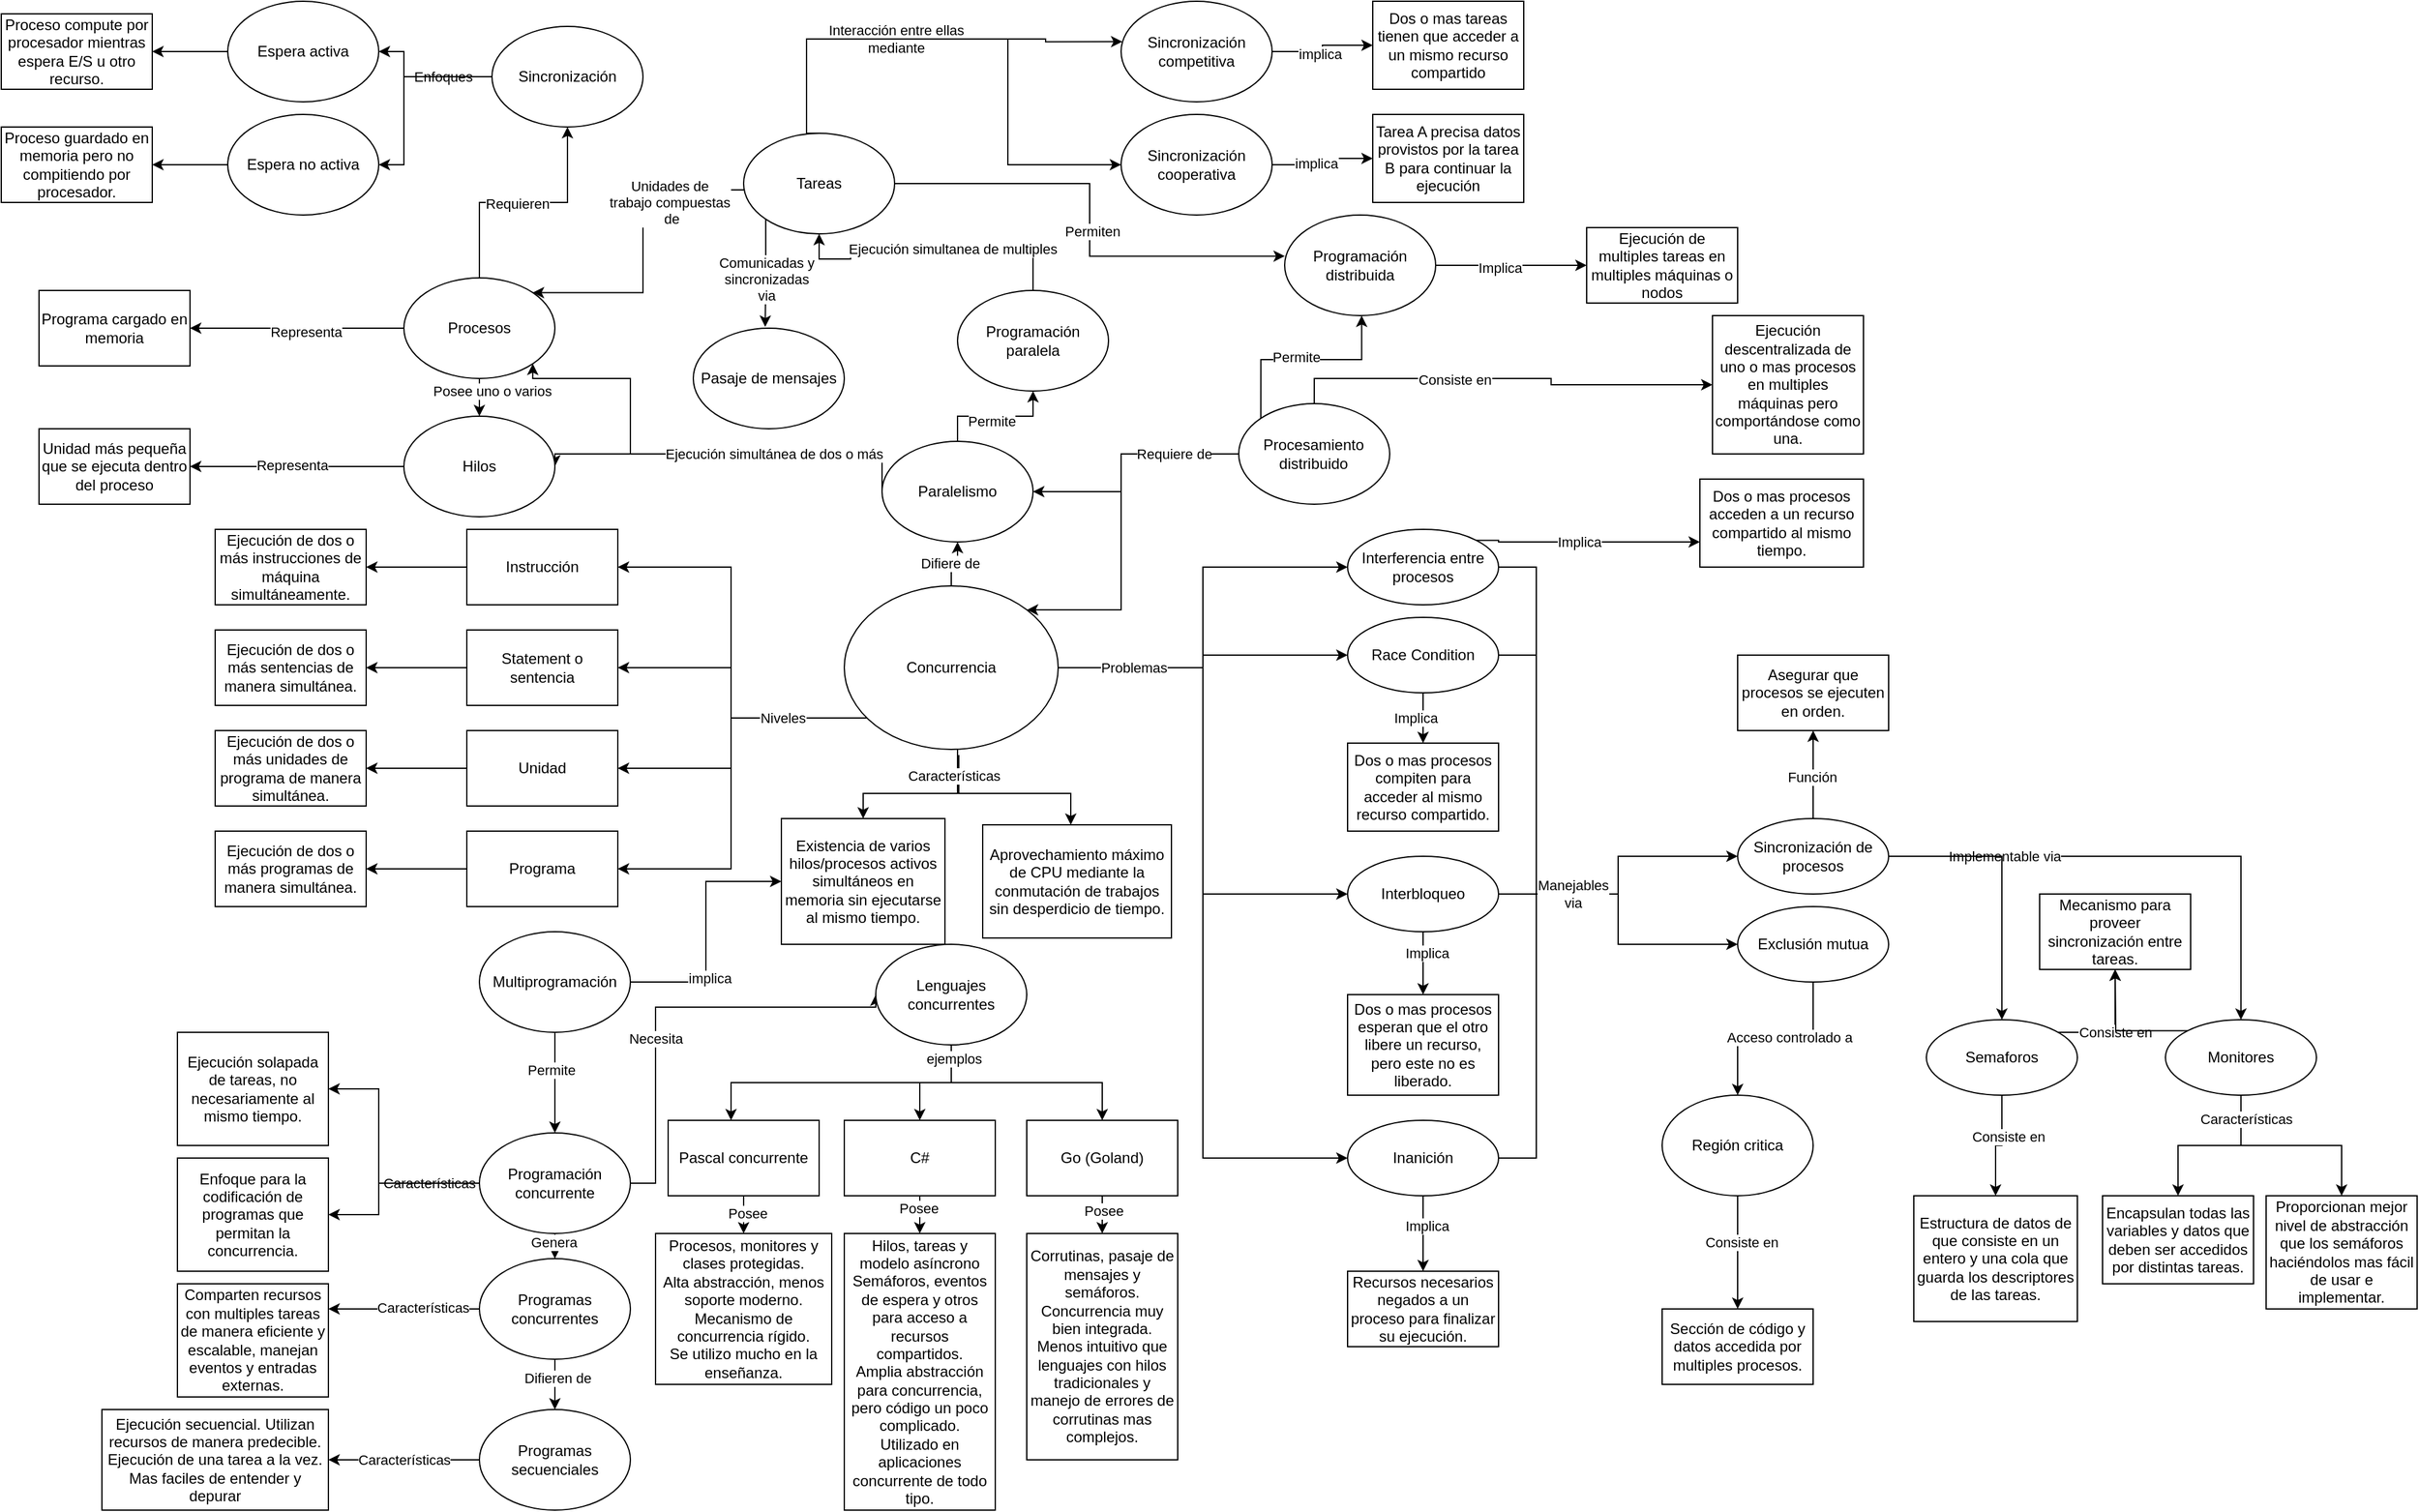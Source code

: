 <mxfile version="22.1.0" type="device">
  <diagram name="Página-1" id="kftLuygAH6cuh9zBuMQO">
    <mxGraphModel dx="1015" dy="462" grid="1" gridSize="10" guides="1" tooltips="1" connect="1" arrows="1" fold="1" page="1" pageScale="1" pageWidth="1920" pageHeight="1200" math="0" shadow="0">
      <root>
        <mxCell id="0" />
        <mxCell id="1" parent="0" />
        <mxCell id="mbkAa2ysujixN4UaJLmZ-29" style="edgeStyle=orthogonalEdgeStyle;rounded=0;orthogonalLoop=1;jettySize=auto;html=1;entryX=1;entryY=0.5;entryDx=0;entryDy=0;" edge="1" parent="1" target="mbkAa2ysujixN4UaJLmZ-5">
          <mxGeometry relative="1" as="geometry">
            <mxPoint x="700" y="570.043" as="sourcePoint" />
            <Array as="points">
              <mxPoint x="580" y="570" />
              <mxPoint x="580" y="530" />
            </Array>
          </mxGeometry>
        </mxCell>
        <mxCell id="mbkAa2ysujixN4UaJLmZ-30" style="edgeStyle=orthogonalEdgeStyle;rounded=0;orthogonalLoop=1;jettySize=auto;html=1;entryX=1;entryY=0.5;entryDx=0;entryDy=0;" edge="1" parent="1" target="mbkAa2ysujixN4UaJLmZ-6">
          <mxGeometry relative="1" as="geometry">
            <mxPoint x="700" y="570.043" as="sourcePoint" />
            <Array as="points">
              <mxPoint x="580" y="570" />
              <mxPoint x="580" y="450" />
            </Array>
          </mxGeometry>
        </mxCell>
        <mxCell id="mbkAa2ysujixN4UaJLmZ-31" style="edgeStyle=orthogonalEdgeStyle;rounded=0;orthogonalLoop=1;jettySize=auto;html=1;entryX=1;entryY=0.5;entryDx=0;entryDy=0;" edge="1" parent="1" target="mbkAa2ysujixN4UaJLmZ-4">
          <mxGeometry relative="1" as="geometry">
            <mxPoint x="700" y="570.043" as="sourcePoint" />
            <Array as="points">
              <mxPoint x="580" y="570" />
              <mxPoint x="580" y="610" />
            </Array>
          </mxGeometry>
        </mxCell>
        <mxCell id="mbkAa2ysujixN4UaJLmZ-32" style="edgeStyle=orthogonalEdgeStyle;rounded=0;orthogonalLoop=1;jettySize=auto;html=1;entryX=1;entryY=0.5;entryDx=0;entryDy=0;exitX=0.118;exitY=0.808;exitDx=0;exitDy=0;exitPerimeter=0;" edge="1" parent="1" source="mbkAa2ysujixN4UaJLmZ-39" target="mbkAa2ysujixN4UaJLmZ-3">
          <mxGeometry relative="1" as="geometry">
            <mxPoint x="700" y="570.043" as="sourcePoint" />
          </mxGeometry>
        </mxCell>
        <mxCell id="mbkAa2ysujixN4UaJLmZ-42" value="&lt;div&gt;Niveles&lt;/div&gt;" style="edgeLabel;html=1;align=center;verticalAlign=middle;resizable=0;points=[];" vertex="1" connectable="0" parent="mbkAa2ysujixN4UaJLmZ-32">
          <mxGeometry x="-0.768" relative="1" as="geometry">
            <mxPoint x="-32" as="offset" />
          </mxGeometry>
        </mxCell>
        <mxCell id="mbkAa2ysujixN4UaJLmZ-34" value="" style="edgeStyle=orthogonalEdgeStyle;rounded=0;orthogonalLoop=1;jettySize=auto;html=1;entryX=0.5;entryY=0;entryDx=0;entryDy=0;" edge="1" parent="1" target="mbkAa2ysujixN4UaJLmZ-33">
          <mxGeometry relative="1" as="geometry">
            <mxPoint x="760" y="600" as="sourcePoint" />
            <Array as="points">
              <mxPoint x="761" y="600" />
              <mxPoint x="761" y="630" />
              <mxPoint x="685" y="630" />
            </Array>
          </mxGeometry>
        </mxCell>
        <mxCell id="mbkAa2ysujixN4UaJLmZ-160" value="" style="edgeStyle=orthogonalEdgeStyle;rounded=0;orthogonalLoop=1;jettySize=auto;html=1;" edge="1" parent="1" source="mbkAa2ysujixN4UaJLmZ-3" target="mbkAa2ysujixN4UaJLmZ-159">
          <mxGeometry relative="1" as="geometry" />
        </mxCell>
        <mxCell id="mbkAa2ysujixN4UaJLmZ-3" value="Programa" style="rounded=0;whiteSpace=wrap;html=1;" vertex="1" parent="1">
          <mxGeometry x="370" y="660" width="120" height="60" as="geometry" />
        </mxCell>
        <mxCell id="mbkAa2ysujixN4UaJLmZ-158" value="" style="edgeStyle=orthogonalEdgeStyle;rounded=0;orthogonalLoop=1;jettySize=auto;html=1;" edge="1" parent="1" source="mbkAa2ysujixN4UaJLmZ-4" target="mbkAa2ysujixN4UaJLmZ-157">
          <mxGeometry relative="1" as="geometry" />
        </mxCell>
        <mxCell id="mbkAa2ysujixN4UaJLmZ-4" value="Unidad" style="rounded=0;whiteSpace=wrap;html=1;" vertex="1" parent="1">
          <mxGeometry x="370" y="580" width="120" height="60" as="geometry" />
        </mxCell>
        <mxCell id="mbkAa2ysujixN4UaJLmZ-156" value="" style="edgeStyle=orthogonalEdgeStyle;rounded=0;orthogonalLoop=1;jettySize=auto;html=1;" edge="1" parent="1" source="mbkAa2ysujixN4UaJLmZ-5" target="mbkAa2ysujixN4UaJLmZ-155">
          <mxGeometry relative="1" as="geometry" />
        </mxCell>
        <mxCell id="mbkAa2ysujixN4UaJLmZ-5" value="Statement o sentencia" style="rounded=0;whiteSpace=wrap;html=1;" vertex="1" parent="1">
          <mxGeometry x="370" y="500" width="120" height="60" as="geometry" />
        </mxCell>
        <mxCell id="mbkAa2ysujixN4UaJLmZ-154" value="" style="edgeStyle=orthogonalEdgeStyle;rounded=0;orthogonalLoop=1;jettySize=auto;html=1;" edge="1" parent="1" source="mbkAa2ysujixN4UaJLmZ-6" target="mbkAa2ysujixN4UaJLmZ-153">
          <mxGeometry relative="1" as="geometry" />
        </mxCell>
        <mxCell id="mbkAa2ysujixN4UaJLmZ-6" value="Instrucción" style="rounded=0;whiteSpace=wrap;html=1;" vertex="1" parent="1">
          <mxGeometry x="370" y="420" width="120" height="60" as="geometry" />
        </mxCell>
        <mxCell id="mbkAa2ysujixN4UaJLmZ-33" value="Existencia de varios hilos/procesos activos simultáneos en memoria sin ejecutarse al mismo tiempo." style="rounded=0;whiteSpace=wrap;html=1;" vertex="1" parent="1">
          <mxGeometry x="620" y="650" width="130" height="100" as="geometry" />
        </mxCell>
        <mxCell id="mbkAa2ysujixN4UaJLmZ-35" value="Aprovechamiento máximo de CPU mediante la conmutación de trabajos sin desperdicio de tiempo." style="rounded=0;whiteSpace=wrap;html=1;" vertex="1" parent="1">
          <mxGeometry x="780" y="655" width="150" height="90" as="geometry" />
        </mxCell>
        <mxCell id="mbkAa2ysujixN4UaJLmZ-40" style="edgeStyle=orthogonalEdgeStyle;rounded=0;orthogonalLoop=1;jettySize=auto;html=1;" edge="1" parent="1" source="mbkAa2ysujixN4UaJLmZ-39">
          <mxGeometry relative="1" as="geometry">
            <mxPoint x="850" y="655" as="targetPoint" />
            <Array as="points">
              <mxPoint x="760" y="630" />
              <mxPoint x="850" y="630" />
            </Array>
          </mxGeometry>
        </mxCell>
        <mxCell id="mbkAa2ysujixN4UaJLmZ-41" value="Text" style="edgeLabel;html=1;align=center;verticalAlign=middle;resizable=0;points=[];" vertex="1" connectable="0" parent="mbkAa2ysujixN4UaJLmZ-40">
          <mxGeometry x="-0.728" y="-2" relative="1" as="geometry">
            <mxPoint as="offset" />
          </mxGeometry>
        </mxCell>
        <mxCell id="mbkAa2ysujixN4UaJLmZ-43" value="Características" style="edgeLabel;html=1;align=center;verticalAlign=middle;resizable=0;points=[];" vertex="1" connectable="0" parent="mbkAa2ysujixN4UaJLmZ-40">
          <mxGeometry x="-0.728" y="-3" relative="1" as="geometry">
            <mxPoint as="offset" />
          </mxGeometry>
        </mxCell>
        <mxCell id="mbkAa2ysujixN4UaJLmZ-47" value="" style="edgeStyle=orthogonalEdgeStyle;rounded=0;orthogonalLoop=1;jettySize=auto;html=1;" edge="1" parent="1" source="mbkAa2ysujixN4UaJLmZ-39" target="mbkAa2ysujixN4UaJLmZ-46">
          <mxGeometry relative="1" as="geometry" />
        </mxCell>
        <mxCell id="mbkAa2ysujixN4UaJLmZ-48" value="Difiere de " style="edgeLabel;html=1;align=center;verticalAlign=middle;resizable=0;points=[];" vertex="1" connectable="0" parent="mbkAa2ysujixN4UaJLmZ-47">
          <mxGeometry x="-0.066" y="1" relative="1" as="geometry">
            <mxPoint as="offset" />
          </mxGeometry>
        </mxCell>
        <mxCell id="mbkAa2ysujixN4UaJLmZ-78" style="edgeStyle=orthogonalEdgeStyle;rounded=0;orthogonalLoop=1;jettySize=auto;html=1;exitX=1;exitY=0.5;exitDx=0;exitDy=0;entryX=0;entryY=0.5;entryDx=0;entryDy=0;" edge="1" parent="1" source="mbkAa2ysujixN4UaJLmZ-39" target="mbkAa2ysujixN4UaJLmZ-69">
          <mxGeometry relative="1" as="geometry" />
        </mxCell>
        <mxCell id="mbkAa2ysujixN4UaJLmZ-80" style="edgeStyle=orthogonalEdgeStyle;rounded=0;orthogonalLoop=1;jettySize=auto;html=1;exitX=1;exitY=0.5;exitDx=0;exitDy=0;entryX=0;entryY=0.5;entryDx=0;entryDy=0;" edge="1" parent="1" source="mbkAa2ysujixN4UaJLmZ-39" target="mbkAa2ysujixN4UaJLmZ-72">
          <mxGeometry relative="1" as="geometry" />
        </mxCell>
        <mxCell id="mbkAa2ysujixN4UaJLmZ-81" style="edgeStyle=orthogonalEdgeStyle;rounded=0;orthogonalLoop=1;jettySize=auto;html=1;exitX=1;exitY=0.5;exitDx=0;exitDy=0;entryX=0;entryY=0.5;entryDx=0;entryDy=0;" edge="1" parent="1" source="mbkAa2ysujixN4UaJLmZ-39" target="mbkAa2ysujixN4UaJLmZ-74">
          <mxGeometry relative="1" as="geometry" />
        </mxCell>
        <mxCell id="mbkAa2ysujixN4UaJLmZ-82" style="edgeStyle=orthogonalEdgeStyle;rounded=0;orthogonalLoop=1;jettySize=auto;html=1;exitX=1;exitY=0.5;exitDx=0;exitDy=0;entryX=0;entryY=0.5;entryDx=0;entryDy=0;" edge="1" parent="1" source="mbkAa2ysujixN4UaJLmZ-39" target="mbkAa2ysujixN4UaJLmZ-75">
          <mxGeometry relative="1" as="geometry" />
        </mxCell>
        <mxCell id="mbkAa2ysujixN4UaJLmZ-83" value="Problemas" style="edgeLabel;html=1;align=center;verticalAlign=middle;resizable=0;points=[];" vertex="1" connectable="0" parent="mbkAa2ysujixN4UaJLmZ-82">
          <mxGeometry x="-0.614" y="-2" relative="1" as="geometry">
            <mxPoint x="-53" y="-5" as="offset" />
          </mxGeometry>
        </mxCell>
        <mxCell id="mbkAa2ysujixN4UaJLmZ-39" value="Concurrencia" style="ellipse;whiteSpace=wrap;html=1;" vertex="1" parent="1">
          <mxGeometry x="670" y="465" width="170" height="130" as="geometry" />
        </mxCell>
        <mxCell id="mbkAa2ysujixN4UaJLmZ-147" value="" style="edgeStyle=orthogonalEdgeStyle;rounded=0;orthogonalLoop=1;jettySize=auto;html=1;exitX=0.5;exitY=0;exitDx=0;exitDy=0;" edge="1" parent="1" source="mbkAa2ysujixN4UaJLmZ-46" target="mbkAa2ysujixN4UaJLmZ-146">
          <mxGeometry relative="1" as="geometry" />
        </mxCell>
        <mxCell id="mbkAa2ysujixN4UaJLmZ-148" value="Permite" style="edgeLabel;html=1;align=center;verticalAlign=middle;resizable=0;points=[];" vertex="1" connectable="0" parent="mbkAa2ysujixN4UaJLmZ-147">
          <mxGeometry x="-0.069" y="-4" relative="1" as="geometry">
            <mxPoint as="offset" />
          </mxGeometry>
        </mxCell>
        <mxCell id="mbkAa2ysujixN4UaJLmZ-262" style="edgeStyle=orthogonalEdgeStyle;rounded=0;orthogonalLoop=1;jettySize=auto;html=1;exitX=0;exitY=0.5;exitDx=0;exitDy=0;entryX=1;entryY=0.5;entryDx=0;entryDy=0;" edge="1" parent="1" source="mbkAa2ysujixN4UaJLmZ-46" target="mbkAa2ysujixN4UaJLmZ-244">
          <mxGeometry relative="1" as="geometry">
            <Array as="points">
              <mxPoint x="470" y="360" />
              <mxPoint x="470" y="360" />
            </Array>
          </mxGeometry>
        </mxCell>
        <mxCell id="mbkAa2ysujixN4UaJLmZ-263" style="edgeStyle=orthogonalEdgeStyle;rounded=0;orthogonalLoop=1;jettySize=auto;html=1;exitX=0;exitY=0.5;exitDx=0;exitDy=0;entryX=1;entryY=1;entryDx=0;entryDy=0;" edge="1" parent="1" source="mbkAa2ysujixN4UaJLmZ-46" target="mbkAa2ysujixN4UaJLmZ-243">
          <mxGeometry relative="1" as="geometry">
            <Array as="points">
              <mxPoint x="700" y="360" />
              <mxPoint x="500" y="360" />
              <mxPoint x="500" y="300" />
              <mxPoint x="422" y="300" />
            </Array>
          </mxGeometry>
        </mxCell>
        <mxCell id="mbkAa2ysujixN4UaJLmZ-264" value="Ejecución simultánea de dos o más" style="edgeLabel;html=1;align=center;verticalAlign=middle;resizable=0;points=[];" vertex="1" connectable="0" parent="mbkAa2ysujixN4UaJLmZ-263">
          <mxGeometry x="-0.579" y="-3" relative="1" as="geometry">
            <mxPoint x="-36" y="3" as="offset" />
          </mxGeometry>
        </mxCell>
        <mxCell id="mbkAa2ysujixN4UaJLmZ-46" value="Paralelismo" style="ellipse;whiteSpace=wrap;html=1;" vertex="1" parent="1">
          <mxGeometry x="700" y="350" width="120" height="80" as="geometry" />
        </mxCell>
        <mxCell id="mbkAa2ysujixN4UaJLmZ-55" style="edgeStyle=orthogonalEdgeStyle;rounded=0;orthogonalLoop=1;jettySize=auto;html=1;entryX=0;entryY=0.5;entryDx=0;entryDy=0;" edge="1" parent="1" source="mbkAa2ysujixN4UaJLmZ-54" target="mbkAa2ysujixN4UaJLmZ-33">
          <mxGeometry relative="1" as="geometry" />
        </mxCell>
        <mxCell id="mbkAa2ysujixN4UaJLmZ-56" value="implica" style="edgeLabel;html=1;align=center;verticalAlign=middle;resizable=0;points=[];" vertex="1" connectable="0" parent="mbkAa2ysujixN4UaJLmZ-55">
          <mxGeometry x="-0.363" y="-3" relative="1" as="geometry">
            <mxPoint as="offset" />
          </mxGeometry>
        </mxCell>
        <mxCell id="mbkAa2ysujixN4UaJLmZ-144" value="" style="edgeStyle=orthogonalEdgeStyle;rounded=0;orthogonalLoop=1;jettySize=auto;html=1;" edge="1" parent="1" source="mbkAa2ysujixN4UaJLmZ-54" target="mbkAa2ysujixN4UaJLmZ-143">
          <mxGeometry relative="1" as="geometry" />
        </mxCell>
        <mxCell id="mbkAa2ysujixN4UaJLmZ-145" value="Permite" style="edgeLabel;html=1;align=center;verticalAlign=middle;resizable=0;points=[];" vertex="1" connectable="0" parent="mbkAa2ysujixN4UaJLmZ-144">
          <mxGeometry x="-0.261" y="-3" relative="1" as="geometry">
            <mxPoint as="offset" />
          </mxGeometry>
        </mxCell>
        <mxCell id="mbkAa2ysujixN4UaJLmZ-54" value="Multiprogramación" style="ellipse;whiteSpace=wrap;html=1;" vertex="1" parent="1">
          <mxGeometry x="380" y="740" width="120" height="80" as="geometry" />
        </mxCell>
        <mxCell id="mbkAa2ysujixN4UaJLmZ-62" value="" style="edgeStyle=orthogonalEdgeStyle;rounded=0;orthogonalLoop=1;jettySize=auto;html=1;exitX=0.5;exitY=0;exitDx=0;exitDy=0;" edge="1" parent="1" source="mbkAa2ysujixN4UaJLmZ-60" target="mbkAa2ysujixN4UaJLmZ-61">
          <mxGeometry relative="1" as="geometry" />
        </mxCell>
        <mxCell id="mbkAa2ysujixN4UaJLmZ-96" value="Consiste en " style="edgeLabel;html=1;align=center;verticalAlign=middle;resizable=0;points=[];" vertex="1" connectable="0" parent="mbkAa2ysujixN4UaJLmZ-62">
          <mxGeometry x="-0.336" y="-1" relative="1" as="geometry">
            <mxPoint x="18" as="offset" />
          </mxGeometry>
        </mxCell>
        <mxCell id="mbkAa2ysujixN4UaJLmZ-63" style="edgeStyle=orthogonalEdgeStyle;rounded=0;orthogonalLoop=1;jettySize=auto;html=1;exitX=0;exitY=0.5;exitDx=0;exitDy=0;entryX=1;entryY=0.5;entryDx=0;entryDy=0;" edge="1" parent="1" source="mbkAa2ysujixN4UaJLmZ-60" target="mbkAa2ysujixN4UaJLmZ-46">
          <mxGeometry relative="1" as="geometry">
            <Array as="points">
              <mxPoint x="890" y="360" />
              <mxPoint x="890" y="390" />
            </Array>
          </mxGeometry>
        </mxCell>
        <mxCell id="mbkAa2ysujixN4UaJLmZ-64" style="edgeStyle=orthogonalEdgeStyle;rounded=0;orthogonalLoop=1;jettySize=auto;html=1;entryX=1;entryY=0;entryDx=0;entryDy=0;exitX=0;exitY=0.5;exitDx=0;exitDy=0;" edge="1" parent="1" source="mbkAa2ysujixN4UaJLmZ-60" target="mbkAa2ysujixN4UaJLmZ-39">
          <mxGeometry relative="1" as="geometry">
            <Array as="points">
              <mxPoint x="890" y="360" />
              <mxPoint x="890" y="484" />
            </Array>
          </mxGeometry>
        </mxCell>
        <mxCell id="mbkAa2ysujixN4UaJLmZ-65" value="Requiere de" style="edgeLabel;html=1;align=center;verticalAlign=middle;resizable=0;points=[];" vertex="1" connectable="0" parent="mbkAa2ysujixN4UaJLmZ-64">
          <mxGeometry x="-0.715" relative="1" as="geometry">
            <mxPoint x="-10" as="offset" />
          </mxGeometry>
        </mxCell>
        <mxCell id="mbkAa2ysujixN4UaJLmZ-149" style="edgeStyle=orthogonalEdgeStyle;rounded=0;orthogonalLoop=1;jettySize=auto;html=1;exitX=0;exitY=0;exitDx=0;exitDy=0;entryX=0.51;entryY=1;entryDx=0;entryDy=0;entryPerimeter=0;" edge="1" parent="1" source="mbkAa2ysujixN4UaJLmZ-60" target="mbkAa2ysujixN4UaJLmZ-151">
          <mxGeometry relative="1" as="geometry">
            <mxPoint x="1001.158" y="180" as="targetPoint" />
          </mxGeometry>
        </mxCell>
        <mxCell id="mbkAa2ysujixN4UaJLmZ-150" value="Permite" style="edgeLabel;html=1;align=center;verticalAlign=middle;resizable=0;points=[];" vertex="1" connectable="0" parent="mbkAa2ysujixN4UaJLmZ-149">
          <mxGeometry x="-0.088" y="2" relative="1" as="geometry">
            <mxPoint as="offset" />
          </mxGeometry>
        </mxCell>
        <mxCell id="mbkAa2ysujixN4UaJLmZ-60" value="Procesamiento distribuido" style="ellipse;whiteSpace=wrap;html=1;" vertex="1" parent="1">
          <mxGeometry x="983.48" y="320" width="120" height="80" as="geometry" />
        </mxCell>
        <mxCell id="mbkAa2ysujixN4UaJLmZ-61" value="Ejecución descentralizada de uno o mas procesos en multiples máquinas pero comportándose como una." style="whiteSpace=wrap;html=1;" vertex="1" parent="1">
          <mxGeometry x="1360" y="250" width="120" height="110" as="geometry" />
        </mxCell>
        <mxCell id="mbkAa2ysujixN4UaJLmZ-87" value="" style="edgeStyle=orthogonalEdgeStyle;rounded=0;orthogonalLoop=1;jettySize=auto;html=1;exitX=1;exitY=0;exitDx=0;exitDy=0;" edge="1" parent="1" source="mbkAa2ysujixN4UaJLmZ-69" target="mbkAa2ysujixN4UaJLmZ-86">
          <mxGeometry relative="1" as="geometry">
            <Array as="points">
              <mxPoint x="1190" y="429" />
              <mxPoint x="1190" y="430" />
            </Array>
          </mxGeometry>
        </mxCell>
        <mxCell id="mbkAa2ysujixN4UaJLmZ-97" value="Implica" style="edgeLabel;html=1;align=center;verticalAlign=middle;resizable=0;points=[];" vertex="1" connectable="0" parent="mbkAa2ysujixN4UaJLmZ-87">
          <mxGeometry x="-0.355" y="-2" relative="1" as="geometry">
            <mxPoint x="25" y="-2" as="offset" />
          </mxGeometry>
        </mxCell>
        <mxCell id="mbkAa2ysujixN4UaJLmZ-69" value="Interferencia entre procesos" style="ellipse;whiteSpace=wrap;html=1;" vertex="1" parent="1">
          <mxGeometry x="1070" y="420" width="120" height="60" as="geometry" />
        </mxCell>
        <mxCell id="mbkAa2ysujixN4UaJLmZ-85" value="" style="edgeStyle=orthogonalEdgeStyle;rounded=0;orthogonalLoop=1;jettySize=auto;html=1;exitX=0.5;exitY=1;exitDx=0;exitDy=0;" edge="1" parent="1" source="mbkAa2ysujixN4UaJLmZ-72" target="mbkAa2ysujixN4UaJLmZ-84">
          <mxGeometry relative="1" as="geometry" />
        </mxCell>
        <mxCell id="mbkAa2ysujixN4UaJLmZ-100" value="Implica" style="edgeLabel;html=1;align=center;verticalAlign=middle;resizable=0;points=[];" vertex="1" connectable="0" parent="mbkAa2ysujixN4UaJLmZ-85">
          <mxGeometry x="0.153" y="-3" relative="1" as="geometry">
            <mxPoint x="-3" y="-3" as="offset" />
          </mxGeometry>
        </mxCell>
        <mxCell id="mbkAa2ysujixN4UaJLmZ-72" value="Race Condition" style="ellipse;whiteSpace=wrap;html=1;" vertex="1" parent="1">
          <mxGeometry x="1070" y="490" width="120" height="60" as="geometry" />
        </mxCell>
        <mxCell id="mbkAa2ysujixN4UaJLmZ-89" value="" style="edgeStyle=orthogonalEdgeStyle;rounded=0;orthogonalLoop=1;jettySize=auto;html=1;" edge="1" parent="1" source="mbkAa2ysujixN4UaJLmZ-74" target="mbkAa2ysujixN4UaJLmZ-88">
          <mxGeometry relative="1" as="geometry" />
        </mxCell>
        <mxCell id="mbkAa2ysujixN4UaJLmZ-101" value="Implica" style="edgeLabel;html=1;align=center;verticalAlign=middle;resizable=0;points=[];" vertex="1" connectable="0" parent="mbkAa2ysujixN4UaJLmZ-89">
          <mxGeometry x="-0.346" y="3" relative="1" as="geometry">
            <mxPoint as="offset" />
          </mxGeometry>
        </mxCell>
        <mxCell id="mbkAa2ysujixN4UaJLmZ-120" value="" style="edgeStyle=orthogonalEdgeStyle;rounded=0;orthogonalLoop=1;jettySize=auto;html=1;entryX=0;entryY=0.5;entryDx=0;entryDy=0;" edge="1" parent="1" source="mbkAa2ysujixN4UaJLmZ-74" target="mbkAa2ysujixN4UaJLmZ-119">
          <mxGeometry relative="1" as="geometry" />
        </mxCell>
        <mxCell id="mbkAa2ysujixN4UaJLmZ-121" style="edgeStyle=orthogonalEdgeStyle;rounded=0;orthogonalLoop=1;jettySize=auto;html=1;exitX=1;exitY=0.5;exitDx=0;exitDy=0;" edge="1" parent="1" source="mbkAa2ysujixN4UaJLmZ-74" target="mbkAa2ysujixN4UaJLmZ-103">
          <mxGeometry relative="1" as="geometry" />
        </mxCell>
        <mxCell id="mbkAa2ysujixN4UaJLmZ-130" value="&lt;div&gt;Manejables&lt;/div&gt;&lt;div&gt;via&lt;br&gt;&lt;/div&gt;" style="edgeLabel;html=1;align=center;verticalAlign=middle;resizable=0;points=[];" vertex="1" connectable="0" parent="mbkAa2ysujixN4UaJLmZ-121">
          <mxGeometry x="-0.516" y="-2" relative="1" as="geometry">
            <mxPoint x="6" y="-2" as="offset" />
          </mxGeometry>
        </mxCell>
        <mxCell id="mbkAa2ysujixN4UaJLmZ-74" value="Interbloqueo" style="ellipse;whiteSpace=wrap;html=1;" vertex="1" parent="1">
          <mxGeometry x="1070" y="680" width="120" height="60" as="geometry" />
        </mxCell>
        <mxCell id="mbkAa2ysujixN4UaJLmZ-93" value="" style="edgeStyle=orthogonalEdgeStyle;rounded=0;orthogonalLoop=1;jettySize=auto;html=1;exitX=0.5;exitY=1;exitDx=0;exitDy=0;" edge="1" parent="1" source="mbkAa2ysujixN4UaJLmZ-75" target="mbkAa2ysujixN4UaJLmZ-92">
          <mxGeometry relative="1" as="geometry" />
        </mxCell>
        <mxCell id="mbkAa2ysujixN4UaJLmZ-102" value="Implica" style="edgeLabel;html=1;align=center;verticalAlign=middle;resizable=0;points=[];" vertex="1" connectable="0" parent="mbkAa2ysujixN4UaJLmZ-93">
          <mxGeometry x="-0.215" y="3" relative="1" as="geometry">
            <mxPoint as="offset" />
          </mxGeometry>
        </mxCell>
        <mxCell id="mbkAa2ysujixN4UaJLmZ-75" value="Inanición" style="ellipse;whiteSpace=wrap;html=1;" vertex="1" parent="1">
          <mxGeometry x="1070" y="890" width="120" height="60" as="geometry" />
        </mxCell>
        <mxCell id="mbkAa2ysujixN4UaJLmZ-84" value="&lt;div&gt;Dos o mas procesos compiten para acceder al mismo recurso compartido.&lt;/div&gt;" style="whiteSpace=wrap;html=1;" vertex="1" parent="1">
          <mxGeometry x="1070" y="590" width="120" height="70" as="geometry" />
        </mxCell>
        <mxCell id="mbkAa2ysujixN4UaJLmZ-86" value="Dos o mas procesos acceden a un recurso compartido al mismo tiempo." style="whiteSpace=wrap;html=1;" vertex="1" parent="1">
          <mxGeometry x="1350" y="380" width="130" height="70" as="geometry" />
        </mxCell>
        <mxCell id="mbkAa2ysujixN4UaJLmZ-88" value="Dos o mas procesos esperan que el otro libere un recurso, pero este no es liberado." style="whiteSpace=wrap;html=1;" vertex="1" parent="1">
          <mxGeometry x="1070" y="790" width="120" height="80" as="geometry" />
        </mxCell>
        <mxCell id="mbkAa2ysujixN4UaJLmZ-92" value="Recursos necesarios negados a un proceso para finalizar su ejecución." style="whiteSpace=wrap;html=1;" vertex="1" parent="1">
          <mxGeometry x="1070" y="1010" width="120" height="60" as="geometry" />
        </mxCell>
        <mxCell id="mbkAa2ysujixN4UaJLmZ-108" value="" style="edgeStyle=orthogonalEdgeStyle;rounded=0;orthogonalLoop=1;jettySize=auto;html=1;exitX=0.5;exitY=0;exitDx=0;exitDy=0;" edge="1" parent="1" source="mbkAa2ysujixN4UaJLmZ-103" target="mbkAa2ysujixN4UaJLmZ-107">
          <mxGeometry relative="1" as="geometry" />
        </mxCell>
        <mxCell id="mbkAa2ysujixN4UaJLmZ-317" value="Función" style="edgeLabel;html=1;align=center;verticalAlign=middle;resizable=0;points=[];" vertex="1" connectable="0" parent="mbkAa2ysujixN4UaJLmZ-108">
          <mxGeometry x="-0.056" y="1" relative="1" as="geometry">
            <mxPoint as="offset" />
          </mxGeometry>
        </mxCell>
        <mxCell id="mbkAa2ysujixN4UaJLmZ-115" style="edgeStyle=orthogonalEdgeStyle;rounded=0;orthogonalLoop=1;jettySize=auto;html=1;exitX=1;exitY=0.5;exitDx=0;exitDy=0;entryX=0.5;entryY=0;entryDx=0;entryDy=0;" edge="1" parent="1" source="mbkAa2ysujixN4UaJLmZ-103" target="mbkAa2ysujixN4UaJLmZ-114">
          <mxGeometry relative="1" as="geometry">
            <Array as="points">
              <mxPoint x="1780" y="680" />
            </Array>
          </mxGeometry>
        </mxCell>
        <mxCell id="mbkAa2ysujixN4UaJLmZ-116" value="Implementable via" style="edgeLabel;html=1;align=center;verticalAlign=middle;resizable=0;points=[];" vertex="1" connectable="0" parent="mbkAa2ysujixN4UaJLmZ-115">
          <mxGeometry x="-0.659" y="-2" relative="1" as="geometry">
            <mxPoint x="22" y="-2" as="offset" />
          </mxGeometry>
        </mxCell>
        <mxCell id="mbkAa2ysujixN4UaJLmZ-152" style="edgeStyle=orthogonalEdgeStyle;rounded=0;orthogonalLoop=1;jettySize=auto;html=1;exitX=1;exitY=0.5;exitDx=0;exitDy=0;entryX=0.5;entryY=0;entryDx=0;entryDy=0;" edge="1" parent="1" source="mbkAa2ysujixN4UaJLmZ-103" target="mbkAa2ysujixN4UaJLmZ-109">
          <mxGeometry relative="1" as="geometry">
            <mxPoint x="1680" y="640" as="targetPoint" />
            <Array as="points">
              <mxPoint x="1590" y="680" />
            </Array>
          </mxGeometry>
        </mxCell>
        <mxCell id="mbkAa2ysujixN4UaJLmZ-103" value="Sincronización de procesos" style="ellipse;whiteSpace=wrap;html=1;" vertex="1" parent="1">
          <mxGeometry x="1380" y="650" width="120" height="60" as="geometry" />
        </mxCell>
        <mxCell id="mbkAa2ysujixN4UaJLmZ-107" value="Asegurar que procesos se ejecuten en orden." style="whiteSpace=wrap;html=1;" vertex="1" parent="1">
          <mxGeometry x="1380" y="520" width="120" height="60" as="geometry" />
        </mxCell>
        <mxCell id="mbkAa2ysujixN4UaJLmZ-189" style="edgeStyle=orthogonalEdgeStyle;rounded=0;orthogonalLoop=1;jettySize=auto;html=1;exitX=1;exitY=0;exitDx=0;exitDy=0;entryX=0.5;entryY=1;entryDx=0;entryDy=0;" edge="1" parent="1" source="mbkAa2ysujixN4UaJLmZ-109" target="mbkAa2ysujixN4UaJLmZ-187">
          <mxGeometry relative="1" as="geometry">
            <Array as="points">
              <mxPoint x="1633" y="820" />
              <mxPoint x="1680" y="820" />
            </Array>
          </mxGeometry>
        </mxCell>
        <mxCell id="mbkAa2ysujixN4UaJLmZ-200" value="Consiste en" style="edgeLabel;html=1;align=center;verticalAlign=middle;resizable=0;points=[];" vertex="1" connectable="0" parent="mbkAa2ysujixN4UaJLmZ-189">
          <mxGeometry x="-0.297" y="1" relative="1" as="geometry">
            <mxPoint x="14" y="1" as="offset" />
          </mxGeometry>
        </mxCell>
        <mxCell id="mbkAa2ysujixN4UaJLmZ-192" value="" style="edgeStyle=orthogonalEdgeStyle;rounded=0;orthogonalLoop=1;jettySize=auto;html=1;" edge="1" parent="1" source="mbkAa2ysujixN4UaJLmZ-109" target="mbkAa2ysujixN4UaJLmZ-191">
          <mxGeometry relative="1" as="geometry" />
        </mxCell>
        <mxCell id="mbkAa2ysujixN4UaJLmZ-314" value="Consiste en" style="edgeLabel;html=1;align=center;verticalAlign=middle;resizable=0;points=[];" vertex="1" connectable="0" parent="mbkAa2ysujixN4UaJLmZ-192">
          <mxGeometry x="-0.218" y="5" relative="1" as="geometry">
            <mxPoint as="offset" />
          </mxGeometry>
        </mxCell>
        <mxCell id="mbkAa2ysujixN4UaJLmZ-109" value="Semaforos" style="ellipse;whiteSpace=wrap;html=1;" vertex="1" parent="1">
          <mxGeometry x="1530" y="810" width="120" height="60" as="geometry" />
        </mxCell>
        <mxCell id="mbkAa2ysujixN4UaJLmZ-190" style="edgeStyle=orthogonalEdgeStyle;rounded=0;orthogonalLoop=1;jettySize=auto;html=1;exitX=0;exitY=0;exitDx=0;exitDy=0;" edge="1" parent="1" source="mbkAa2ysujixN4UaJLmZ-114">
          <mxGeometry relative="1" as="geometry">
            <mxPoint x="1680" y="770" as="targetPoint" />
          </mxGeometry>
        </mxCell>
        <mxCell id="mbkAa2ysujixN4UaJLmZ-194" value="" style="edgeStyle=orthogonalEdgeStyle;rounded=0;orthogonalLoop=1;jettySize=auto;html=1;" edge="1" parent="1" source="mbkAa2ysujixN4UaJLmZ-114" target="mbkAa2ysujixN4UaJLmZ-193">
          <mxGeometry relative="1" as="geometry" />
        </mxCell>
        <mxCell id="mbkAa2ysujixN4UaJLmZ-198" style="edgeStyle=orthogonalEdgeStyle;rounded=0;orthogonalLoop=1;jettySize=auto;html=1;exitX=0.5;exitY=1;exitDx=0;exitDy=0;entryX=0.5;entryY=0;entryDx=0;entryDy=0;" edge="1" parent="1" source="mbkAa2ysujixN4UaJLmZ-114" target="mbkAa2ysujixN4UaJLmZ-197">
          <mxGeometry relative="1" as="geometry" />
        </mxCell>
        <mxCell id="mbkAa2ysujixN4UaJLmZ-199" value="Características" style="edgeLabel;html=1;align=center;verticalAlign=middle;resizable=0;points=[];" vertex="1" connectable="0" parent="mbkAa2ysujixN4UaJLmZ-198">
          <mxGeometry x="-0.76" y="4" relative="1" as="geometry">
            <mxPoint as="offset" />
          </mxGeometry>
        </mxCell>
        <mxCell id="mbkAa2ysujixN4UaJLmZ-114" value="Monitores" style="ellipse;whiteSpace=wrap;html=1;" vertex="1" parent="1">
          <mxGeometry x="1720" y="810" width="120" height="60" as="geometry" />
        </mxCell>
        <mxCell id="mbkAa2ysujixN4UaJLmZ-134" value="" style="edgeStyle=orthogonalEdgeStyle;rounded=0;orthogonalLoop=1;jettySize=auto;html=1;entryX=0.5;entryY=0;entryDx=0;entryDy=0;" edge="1" parent="1" source="mbkAa2ysujixN4UaJLmZ-119" target="mbkAa2ysujixN4UaJLmZ-140">
          <mxGeometry relative="1" as="geometry">
            <mxPoint x="1440.0" y="860" as="targetPoint" />
          </mxGeometry>
        </mxCell>
        <mxCell id="mbkAa2ysujixN4UaJLmZ-237" value="Acceso controlado a " style="edgeLabel;html=1;align=center;verticalAlign=middle;resizable=0;points=[];" vertex="1" connectable="0" parent="mbkAa2ysujixN4UaJLmZ-134">
          <mxGeometry x="-0.142" y="-1" relative="1" as="geometry">
            <mxPoint as="offset" />
          </mxGeometry>
        </mxCell>
        <mxCell id="mbkAa2ysujixN4UaJLmZ-119" value="Exclusión mutua" style="ellipse;whiteSpace=wrap;html=1;" vertex="1" parent="1">
          <mxGeometry x="1380" y="720" width="120" height="60" as="geometry" />
        </mxCell>
        <mxCell id="mbkAa2ysujixN4UaJLmZ-124" value="" style="endArrow=none;html=1;rounded=0;entryX=1;entryY=0.5;entryDx=0;entryDy=0;" edge="1" parent="1" target="mbkAa2ysujixN4UaJLmZ-69">
          <mxGeometry width="50" height="50" relative="1" as="geometry">
            <mxPoint x="1220" y="710" as="sourcePoint" />
            <mxPoint x="1000" y="600" as="targetPoint" />
            <Array as="points">
              <mxPoint x="1220" y="450" />
            </Array>
          </mxGeometry>
        </mxCell>
        <mxCell id="mbkAa2ysujixN4UaJLmZ-125" value="" style="endArrow=none;html=1;rounded=0;entryX=1;entryY=0.5;entryDx=0;entryDy=0;" edge="1" parent="1">
          <mxGeometry width="50" height="50" relative="1" as="geometry">
            <mxPoint x="1220" y="710" as="sourcePoint" />
            <mxPoint x="1190" y="520" as="targetPoint" />
            <Array as="points">
              <mxPoint x="1220" y="520" />
            </Array>
          </mxGeometry>
        </mxCell>
        <mxCell id="mbkAa2ysujixN4UaJLmZ-129" value="" style="endArrow=none;html=1;rounded=0;exitX=1;exitY=0.5;exitDx=0;exitDy=0;" edge="1" parent="1" source="mbkAa2ysujixN4UaJLmZ-75">
          <mxGeometry width="50" height="50" relative="1" as="geometry">
            <mxPoint x="1230" y="810" as="sourcePoint" />
            <mxPoint x="1220" y="710" as="targetPoint" />
            <Array as="points">
              <mxPoint x="1220" y="920" />
            </Array>
          </mxGeometry>
        </mxCell>
        <mxCell id="mbkAa2ysujixN4UaJLmZ-239" value="" style="edgeStyle=orthogonalEdgeStyle;rounded=0;orthogonalLoop=1;jettySize=auto;html=1;" edge="1" parent="1" source="mbkAa2ysujixN4UaJLmZ-140" target="mbkAa2ysujixN4UaJLmZ-238">
          <mxGeometry relative="1" as="geometry" />
        </mxCell>
        <mxCell id="mbkAa2ysujixN4UaJLmZ-312" value="Consiste en" style="edgeLabel;html=1;align=center;verticalAlign=middle;resizable=0;points=[];" vertex="1" connectable="0" parent="mbkAa2ysujixN4UaJLmZ-239">
          <mxGeometry x="-0.191" y="3" relative="1" as="geometry">
            <mxPoint as="offset" />
          </mxGeometry>
        </mxCell>
        <mxCell id="mbkAa2ysujixN4UaJLmZ-140" value="Región critica" style="ellipse;whiteSpace=wrap;html=1;" vertex="1" parent="1">
          <mxGeometry x="1320" y="870" width="120" height="80" as="geometry" />
        </mxCell>
        <mxCell id="mbkAa2ysujixN4UaJLmZ-162" value="" style="edgeStyle=orthogonalEdgeStyle;rounded=0;orthogonalLoop=1;jettySize=auto;html=1;" edge="1" parent="1" source="mbkAa2ysujixN4UaJLmZ-143" target="mbkAa2ysujixN4UaJLmZ-161">
          <mxGeometry relative="1" as="geometry" />
        </mxCell>
        <mxCell id="mbkAa2ysujixN4UaJLmZ-163" value="Genera" style="edgeLabel;html=1;align=center;verticalAlign=middle;resizable=0;points=[];" vertex="1" connectable="0" parent="mbkAa2ysujixN4UaJLmZ-162">
          <mxGeometry x="0.104" y="1" relative="1" as="geometry">
            <mxPoint as="offset" />
          </mxGeometry>
        </mxCell>
        <mxCell id="mbkAa2ysujixN4UaJLmZ-167" value="" style="edgeStyle=orthogonalEdgeStyle;rounded=0;orthogonalLoop=1;jettySize=auto;html=1;" edge="1" parent="1" source="mbkAa2ysujixN4UaJLmZ-143" target="mbkAa2ysujixN4UaJLmZ-166">
          <mxGeometry relative="1" as="geometry">
            <Array as="points">
              <mxPoint x="300" y="940" />
              <mxPoint x="300" y="865" />
            </Array>
          </mxGeometry>
        </mxCell>
        <mxCell id="mbkAa2ysujixN4UaJLmZ-168" value="Características" style="edgeLabel;html=1;align=center;verticalAlign=middle;resizable=0;points=[];" vertex="1" connectable="0" parent="mbkAa2ysujixN4UaJLmZ-167">
          <mxGeometry x="-0.222" y="-2" relative="1" as="geometry">
            <mxPoint x="36" y="2" as="offset" />
          </mxGeometry>
        </mxCell>
        <mxCell id="mbkAa2ysujixN4UaJLmZ-208" value="" style="edgeStyle=orthogonalEdgeStyle;rounded=0;orthogonalLoop=1;jettySize=auto;html=1;entryX=0;entryY=0.5;entryDx=0;entryDy=0;" edge="1" parent="1" source="mbkAa2ysujixN4UaJLmZ-143" target="mbkAa2ysujixN4UaJLmZ-207">
          <mxGeometry relative="1" as="geometry">
            <Array as="points">
              <mxPoint x="520" y="940" />
              <mxPoint x="520" y="800" />
            </Array>
          </mxGeometry>
        </mxCell>
        <mxCell id="mbkAa2ysujixN4UaJLmZ-209" value="Necesita" style="edgeLabel;html=1;align=center;verticalAlign=middle;resizable=0;points=[];" vertex="1" connectable="0" parent="mbkAa2ysujixN4UaJLmZ-208">
          <mxGeometry x="-0.096" y="-3" relative="1" as="geometry">
            <mxPoint x="-3" y="21" as="offset" />
          </mxGeometry>
        </mxCell>
        <mxCell id="mbkAa2ysujixN4UaJLmZ-211" style="edgeStyle=orthogonalEdgeStyle;rounded=0;orthogonalLoop=1;jettySize=auto;html=1;exitX=0;exitY=0.5;exitDx=0;exitDy=0;entryX=1;entryY=0.5;entryDx=0;entryDy=0;" edge="1" parent="1" source="mbkAa2ysujixN4UaJLmZ-143" target="mbkAa2ysujixN4UaJLmZ-210">
          <mxGeometry relative="1" as="geometry">
            <Array as="points">
              <mxPoint x="300" y="940" />
              <mxPoint x="300" y="965" />
            </Array>
          </mxGeometry>
        </mxCell>
        <mxCell id="mbkAa2ysujixN4UaJLmZ-143" value="Programación concurrente" style="ellipse;whiteSpace=wrap;html=1;" vertex="1" parent="1">
          <mxGeometry x="380" y="900" width="120" height="80" as="geometry" />
        </mxCell>
        <mxCell id="mbkAa2ysujixN4UaJLmZ-251" value="" style="edgeStyle=orthogonalEdgeStyle;rounded=0;orthogonalLoop=1;jettySize=auto;html=1;" edge="1" parent="1" source="mbkAa2ysujixN4UaJLmZ-146" target="mbkAa2ysujixN4UaJLmZ-245">
          <mxGeometry relative="1" as="geometry">
            <Array as="points">
              <mxPoint x="675" y="200" />
              <mxPoint x="675" y="205" />
              <mxPoint x="650" y="205" />
            </Array>
          </mxGeometry>
        </mxCell>
        <mxCell id="mbkAa2ysujixN4UaJLmZ-252" value="&lt;div&gt;Ejecución simultanea de multiples&lt;/div&gt;" style="edgeLabel;html=1;align=center;verticalAlign=middle;resizable=0;points=[];" vertex="1" connectable="0" parent="mbkAa2ysujixN4UaJLmZ-251">
          <mxGeometry x="-0.161" y="-3" relative="1" as="geometry">
            <mxPoint as="offset" />
          </mxGeometry>
        </mxCell>
        <mxCell id="mbkAa2ysujixN4UaJLmZ-146" value="Programación paralela" style="ellipse;whiteSpace=wrap;html=1;" vertex="1" parent="1">
          <mxGeometry x="760" y="230" width="120" height="80" as="geometry" />
        </mxCell>
        <mxCell id="mbkAa2ysujixN4UaJLmZ-173" value="" style="edgeStyle=orthogonalEdgeStyle;rounded=0;orthogonalLoop=1;jettySize=auto;html=1;" edge="1" parent="1" source="mbkAa2ysujixN4UaJLmZ-151" target="mbkAa2ysujixN4UaJLmZ-172">
          <mxGeometry relative="1" as="geometry" />
        </mxCell>
        <mxCell id="mbkAa2ysujixN4UaJLmZ-174" value="Implica" style="edgeLabel;html=1;align=center;verticalAlign=middle;resizable=0;points=[];" vertex="1" connectable="0" parent="mbkAa2ysujixN4UaJLmZ-173">
          <mxGeometry x="-0.154" y="-2" relative="1" as="geometry">
            <mxPoint as="offset" />
          </mxGeometry>
        </mxCell>
        <mxCell id="mbkAa2ysujixN4UaJLmZ-151" value="Programación distribuida" style="ellipse;whiteSpace=wrap;html=1;" vertex="1" parent="1">
          <mxGeometry x="1020" y="170" width="120" height="80" as="geometry" />
        </mxCell>
        <mxCell id="mbkAa2ysujixN4UaJLmZ-153" value="Ejecución de dos o más instrucciones de máquina simultáneamente." style="rounded=0;whiteSpace=wrap;html=1;" vertex="1" parent="1">
          <mxGeometry x="170" y="420" width="120" height="60" as="geometry" />
        </mxCell>
        <mxCell id="mbkAa2ysujixN4UaJLmZ-155" value="Ejecución de dos o más sentencias de manera simultánea." style="rounded=0;whiteSpace=wrap;html=1;" vertex="1" parent="1">
          <mxGeometry x="170" y="500" width="120" height="60" as="geometry" />
        </mxCell>
        <mxCell id="mbkAa2ysujixN4UaJLmZ-157" value="Ejecución de dos o más unidades de programa de manera simultánea." style="rounded=0;whiteSpace=wrap;html=1;" vertex="1" parent="1">
          <mxGeometry x="170" y="580" width="120" height="60" as="geometry" />
        </mxCell>
        <mxCell id="mbkAa2ysujixN4UaJLmZ-159" value="Ejecución de dos o más programas de manera simultánea." style="rounded=0;whiteSpace=wrap;html=1;" vertex="1" parent="1">
          <mxGeometry x="170" y="660" width="120" height="60" as="geometry" />
        </mxCell>
        <mxCell id="mbkAa2ysujixN4UaJLmZ-176" value="" style="edgeStyle=orthogonalEdgeStyle;rounded=0;orthogonalLoop=1;jettySize=auto;html=1;" edge="1" parent="1" source="mbkAa2ysujixN4UaJLmZ-161" target="mbkAa2ysujixN4UaJLmZ-175">
          <mxGeometry relative="1" as="geometry">
            <Array as="points">
              <mxPoint x="300" y="1040" />
              <mxPoint x="300" y="1040" />
            </Array>
          </mxGeometry>
        </mxCell>
        <mxCell id="mbkAa2ysujixN4UaJLmZ-292" value="Características" style="edgeLabel;html=1;align=center;verticalAlign=middle;resizable=0;points=[];" vertex="1" connectable="0" parent="mbkAa2ysujixN4UaJLmZ-176">
          <mxGeometry x="-0.24" y="-1" relative="1" as="geometry">
            <mxPoint as="offset" />
          </mxGeometry>
        </mxCell>
        <mxCell id="mbkAa2ysujixN4UaJLmZ-287" value="" style="edgeStyle=orthogonalEdgeStyle;rounded=0;orthogonalLoop=1;jettySize=auto;html=1;" edge="1" parent="1" source="mbkAa2ysujixN4UaJLmZ-161" target="mbkAa2ysujixN4UaJLmZ-286">
          <mxGeometry relative="1" as="geometry" />
        </mxCell>
        <mxCell id="mbkAa2ysujixN4UaJLmZ-288" value="Difieren de" style="edgeLabel;html=1;align=center;verticalAlign=middle;resizable=0;points=[];" vertex="1" connectable="0" parent="mbkAa2ysujixN4UaJLmZ-287">
          <mxGeometry x="-0.09" y="1" relative="1" as="geometry">
            <mxPoint x="1" y="-3" as="offset" />
          </mxGeometry>
        </mxCell>
        <mxCell id="mbkAa2ysujixN4UaJLmZ-161" value="Programas concurrentes" style="ellipse;whiteSpace=wrap;html=1;" vertex="1" parent="1">
          <mxGeometry x="380" y="1000" width="120" height="80" as="geometry" />
        </mxCell>
        <mxCell id="mbkAa2ysujixN4UaJLmZ-166" value="Ejecución solapada de tareas, no necesariamente al mismo tiempo." style="whiteSpace=wrap;html=1;" vertex="1" parent="1">
          <mxGeometry x="140" y="820" width="120" height="90" as="geometry" />
        </mxCell>
        <mxCell id="mbkAa2ysujixN4UaJLmZ-172" value="Ejecución de multiples tareas en multiples máquinas o nodos" style="whiteSpace=wrap;html=1;" vertex="1" parent="1">
          <mxGeometry x="1260" y="180" width="120" height="60" as="geometry" />
        </mxCell>
        <mxCell id="mbkAa2ysujixN4UaJLmZ-175" value="Comparten recursos con multiples tareas de manera eficiente y escalable, manejan eventos y entradas externas." style="whiteSpace=wrap;html=1;" vertex="1" parent="1">
          <mxGeometry x="140" y="1020" width="120" height="90" as="geometry" />
        </mxCell>
        <mxCell id="mbkAa2ysujixN4UaJLmZ-187" value="Mecanismo para proveer sincronización entre tareas." style="whiteSpace=wrap;html=1;" vertex="1" parent="1">
          <mxGeometry x="1620" y="710" width="120" height="60" as="geometry" />
        </mxCell>
        <mxCell id="mbkAa2ysujixN4UaJLmZ-191" value="Estructura de datos de que consiste en un entero y una cola que guarda los descriptores de las tareas." style="whiteSpace=wrap;html=1;" vertex="1" parent="1">
          <mxGeometry x="1520" y="950" width="130" height="100" as="geometry" />
        </mxCell>
        <mxCell id="mbkAa2ysujixN4UaJLmZ-193" value="Encapsulan todas las variables y datos que deben ser accedidos por distintas tareas." style="whiteSpace=wrap;html=1;" vertex="1" parent="1">
          <mxGeometry x="1670" y="950" width="120" height="70" as="geometry" />
        </mxCell>
        <mxCell id="mbkAa2ysujixN4UaJLmZ-197" value="Proporcionan mejor nivel de abstracción que los semáforos haciéndolos mas fácil de usar e implementar." style="whiteSpace=wrap;html=1;" vertex="1" parent="1">
          <mxGeometry x="1800" y="950" width="120" height="90" as="geometry" />
        </mxCell>
        <mxCell id="mbkAa2ysujixN4UaJLmZ-206" value="&lt;div&gt;Pasaje de mensajes&lt;/div&gt;" style="ellipse;whiteSpace=wrap;html=1;" vertex="1" parent="1">
          <mxGeometry x="550" y="260" width="120" height="80" as="geometry" />
        </mxCell>
        <mxCell id="mbkAa2ysujixN4UaJLmZ-215" style="edgeStyle=orthogonalEdgeStyle;rounded=0;orthogonalLoop=1;jettySize=auto;html=1;exitX=0.5;exitY=1;exitDx=0;exitDy=0;entryX=0.5;entryY=0;entryDx=0;entryDy=0;" edge="1" parent="1" source="mbkAa2ysujixN4UaJLmZ-207" target="mbkAa2ysujixN4UaJLmZ-214">
          <mxGeometry relative="1" as="geometry">
            <Array as="points">
              <mxPoint x="755" y="860" />
              <mxPoint x="730" y="860" />
            </Array>
          </mxGeometry>
        </mxCell>
        <mxCell id="mbkAa2ysujixN4UaJLmZ-217" style="edgeStyle=orthogonalEdgeStyle;rounded=0;orthogonalLoop=1;jettySize=auto;html=1;exitX=0.5;exitY=1;exitDx=0;exitDy=0;entryX=0.5;entryY=0;entryDx=0;entryDy=0;" edge="1" parent="1" source="mbkAa2ysujixN4UaJLmZ-207" target="mbkAa2ysujixN4UaJLmZ-216">
          <mxGeometry relative="1" as="geometry">
            <Array as="points">
              <mxPoint x="755" y="860" />
              <mxPoint x="875" y="860" />
            </Array>
          </mxGeometry>
        </mxCell>
        <mxCell id="mbkAa2ysujixN4UaJLmZ-220" style="edgeStyle=orthogonalEdgeStyle;rounded=0;orthogonalLoop=1;jettySize=auto;html=1;exitX=0.5;exitY=1;exitDx=0;exitDy=0;" edge="1" parent="1" source="mbkAa2ysujixN4UaJLmZ-207" target="mbkAa2ysujixN4UaJLmZ-212">
          <mxGeometry relative="1" as="geometry">
            <Array as="points">
              <mxPoint x="755" y="860" />
              <mxPoint x="580" y="860" />
            </Array>
          </mxGeometry>
        </mxCell>
        <mxCell id="mbkAa2ysujixN4UaJLmZ-311" value="ejemplos" style="edgeLabel;html=1;align=center;verticalAlign=middle;resizable=0;points=[];" vertex="1" connectable="0" parent="mbkAa2ysujixN4UaJLmZ-220">
          <mxGeometry x="-0.905" y="2" relative="1" as="geometry">
            <mxPoint as="offset" />
          </mxGeometry>
        </mxCell>
        <mxCell id="mbkAa2ysujixN4UaJLmZ-207" value="Lenguajes concurrentes" style="ellipse;whiteSpace=wrap;html=1;" vertex="1" parent="1">
          <mxGeometry x="695" y="750" width="120" height="80" as="geometry" />
        </mxCell>
        <mxCell id="mbkAa2ysujixN4UaJLmZ-210" value="Enfoque para la codificación de programas que permitan la concurrencia." style="whiteSpace=wrap;html=1;" vertex="1" parent="1">
          <mxGeometry x="140" y="920" width="120" height="90" as="geometry" />
        </mxCell>
        <mxCell id="mbkAa2ysujixN4UaJLmZ-222" value="" style="edgeStyle=orthogonalEdgeStyle;rounded=0;orthogonalLoop=1;jettySize=auto;html=1;" edge="1" parent="1" source="mbkAa2ysujixN4UaJLmZ-212" target="mbkAa2ysujixN4UaJLmZ-221">
          <mxGeometry relative="1" as="geometry" />
        </mxCell>
        <mxCell id="mbkAa2ysujixN4UaJLmZ-225" value="Posee" style="edgeLabel;html=1;align=center;verticalAlign=middle;resizable=0;points=[];" vertex="1" connectable="0" parent="mbkAa2ysujixN4UaJLmZ-222">
          <mxGeometry x="0.045" y="-3" relative="1" as="geometry">
            <mxPoint as="offset" />
          </mxGeometry>
        </mxCell>
        <mxCell id="mbkAa2ysujixN4UaJLmZ-212" value="Pascal concurrente" style="whiteSpace=wrap;html=1;" vertex="1" parent="1">
          <mxGeometry x="530" y="890" width="120" height="60" as="geometry" />
        </mxCell>
        <mxCell id="mbkAa2ysujixN4UaJLmZ-224" value="" style="edgeStyle=orthogonalEdgeStyle;rounded=0;orthogonalLoop=1;jettySize=auto;html=1;" edge="1" parent="1" source="mbkAa2ysujixN4UaJLmZ-214" target="mbkAa2ysujixN4UaJLmZ-223">
          <mxGeometry relative="1" as="geometry" />
        </mxCell>
        <mxCell id="mbkAa2ysujixN4UaJLmZ-226" value="Posee" style="edgeLabel;html=1;align=center;verticalAlign=middle;resizable=0;points=[];" vertex="1" connectable="0" parent="mbkAa2ysujixN4UaJLmZ-224">
          <mxGeometry x="-0.616" y="-1" relative="1" as="geometry">
            <mxPoint as="offset" />
          </mxGeometry>
        </mxCell>
        <mxCell id="mbkAa2ysujixN4UaJLmZ-214" value="C#" style="whiteSpace=wrap;html=1;" vertex="1" parent="1">
          <mxGeometry x="670" y="890" width="120" height="60" as="geometry" />
        </mxCell>
        <mxCell id="mbkAa2ysujixN4UaJLmZ-228" style="edgeStyle=orthogonalEdgeStyle;rounded=0;orthogonalLoop=1;jettySize=auto;html=1;exitX=0.5;exitY=1;exitDx=0;exitDy=0;entryX=0.5;entryY=0;entryDx=0;entryDy=0;" edge="1" parent="1" source="mbkAa2ysujixN4UaJLmZ-216" target="mbkAa2ysujixN4UaJLmZ-227">
          <mxGeometry relative="1" as="geometry" />
        </mxCell>
        <mxCell id="mbkAa2ysujixN4UaJLmZ-229" value="Posee" style="edgeLabel;html=1;align=center;verticalAlign=middle;resizable=0;points=[];" vertex="1" connectable="0" parent="mbkAa2ysujixN4UaJLmZ-228">
          <mxGeometry x="-0.185" y="1" relative="1" as="geometry">
            <mxPoint as="offset" />
          </mxGeometry>
        </mxCell>
        <mxCell id="mbkAa2ysujixN4UaJLmZ-216" value="Go (Goland)" style="whiteSpace=wrap;html=1;" vertex="1" parent="1">
          <mxGeometry x="815" y="890" width="120" height="60" as="geometry" />
        </mxCell>
        <mxCell id="mbkAa2ysujixN4UaJLmZ-221" value="&lt;div&gt;Procesos, monitores y clases protegidas.&lt;/div&gt;&lt;div&gt;Alta abstracción, menos soporte moderno.&lt;/div&gt;&lt;div&gt;Mecanismo de concurrencia rígido.&lt;/div&gt;&lt;div&gt;Se utilizo mucho en la enseñanza.&lt;br&gt;&lt;/div&gt;" style="whiteSpace=wrap;html=1;" vertex="1" parent="1">
          <mxGeometry x="520" y="980" width="140" height="120" as="geometry" />
        </mxCell>
        <mxCell id="mbkAa2ysujixN4UaJLmZ-223" value="&lt;div&gt;Hilos, tareas y modelo asíncrono&lt;/div&gt;&lt;div&gt;Semáforos, eventos de espera y otros para acceso a recursos compartidos.&lt;/div&gt;&lt;div&gt;Amplia abstracción para concurrencia, pero código un poco complicado.&lt;br&gt;&lt;/div&gt;&lt;div&gt;Utilizado en aplicaciones concurrente de todo tipo.&lt;br&gt;&lt;/div&gt;" style="whiteSpace=wrap;html=1;" vertex="1" parent="1">
          <mxGeometry x="670" y="980" width="120" height="220" as="geometry" />
        </mxCell>
        <mxCell id="mbkAa2ysujixN4UaJLmZ-227" value="&lt;div&gt;Corrutinas, pasaje de mensajes y semáforos.&lt;/div&gt;&lt;div&gt;Concurrencia muy bien integrada.&lt;/div&gt;&lt;div&gt;Menos intuitivo que lenguajes con hilos tradicionales y manejo de errores de corrutinas mas complejos.&lt;br&gt;&lt;/div&gt;" style="whiteSpace=wrap;html=1;" vertex="1" parent="1">
          <mxGeometry x="815" y="980" width="120" height="180" as="geometry" />
        </mxCell>
        <mxCell id="mbkAa2ysujixN4UaJLmZ-238" value="Sección de código y datos accedida por multiples procesos." style="whiteSpace=wrap;html=1;" vertex="1" parent="1">
          <mxGeometry x="1320" y="1040" width="120" height="60" as="geometry" />
        </mxCell>
        <mxCell id="mbkAa2ysujixN4UaJLmZ-246" value="" style="edgeStyle=orthogonalEdgeStyle;rounded=0;orthogonalLoop=1;jettySize=auto;html=1;" edge="1" parent="1" source="mbkAa2ysujixN4UaJLmZ-243" target="mbkAa2ysujixN4UaJLmZ-244">
          <mxGeometry relative="1" as="geometry" />
        </mxCell>
        <mxCell id="mbkAa2ysujixN4UaJLmZ-247" value="Posee uno o varios" style="edgeLabel;html=1;align=center;verticalAlign=middle;resizable=0;points=[];" vertex="1" connectable="0" parent="mbkAa2ysujixN4UaJLmZ-246">
          <mxGeometry x="-0.19" y="-3" relative="1" as="geometry">
            <mxPoint x="7" y="-10" as="offset" />
          </mxGeometry>
        </mxCell>
        <mxCell id="mbkAa2ysujixN4UaJLmZ-258" value="" style="edgeStyle=orthogonalEdgeStyle;rounded=0;orthogonalLoop=1;jettySize=auto;html=1;" edge="1" parent="1" source="mbkAa2ysujixN4UaJLmZ-243" target="mbkAa2ysujixN4UaJLmZ-257">
          <mxGeometry relative="1" as="geometry" />
        </mxCell>
        <mxCell id="mbkAa2ysujixN4UaJLmZ-283" value="&lt;div&gt;&lt;br&gt;&lt;/div&gt;" style="edgeLabel;html=1;align=center;verticalAlign=middle;resizable=0;points=[];" vertex="1" connectable="0" parent="mbkAa2ysujixN4UaJLmZ-258">
          <mxGeometry x="0.129" y="2" relative="1" as="geometry">
            <mxPoint as="offset" />
          </mxGeometry>
        </mxCell>
        <mxCell id="mbkAa2ysujixN4UaJLmZ-284" value="Representa" style="edgeLabel;html=1;align=center;verticalAlign=middle;resizable=0;points=[];" vertex="1" connectable="0" parent="mbkAa2ysujixN4UaJLmZ-258">
          <mxGeometry x="-0.085" y="3" relative="1" as="geometry">
            <mxPoint as="offset" />
          </mxGeometry>
        </mxCell>
        <mxCell id="mbkAa2ysujixN4UaJLmZ-270" value="" style="edgeStyle=orthogonalEdgeStyle;rounded=0;orthogonalLoop=1;jettySize=auto;html=1;" edge="1" parent="1" source="mbkAa2ysujixN4UaJLmZ-243" target="mbkAa2ysujixN4UaJLmZ-269">
          <mxGeometry relative="1" as="geometry" />
        </mxCell>
        <mxCell id="mbkAa2ysujixN4UaJLmZ-271" value="Requieren" style="edgeLabel;html=1;align=center;verticalAlign=middle;resizable=0;points=[];" vertex="1" connectable="0" parent="mbkAa2ysujixN4UaJLmZ-270">
          <mxGeometry x="-0.055" y="-1" relative="1" as="geometry">
            <mxPoint as="offset" />
          </mxGeometry>
        </mxCell>
        <mxCell id="mbkAa2ysujixN4UaJLmZ-243" value="Procesos" style="ellipse;whiteSpace=wrap;html=1;" vertex="1" parent="1">
          <mxGeometry x="320" y="220" width="120" height="80" as="geometry" />
        </mxCell>
        <mxCell id="mbkAa2ysujixN4UaJLmZ-260" value="" style="edgeStyle=orthogonalEdgeStyle;rounded=0;orthogonalLoop=1;jettySize=auto;html=1;" edge="1" parent="1" source="mbkAa2ysujixN4UaJLmZ-244" target="mbkAa2ysujixN4UaJLmZ-259">
          <mxGeometry relative="1" as="geometry" />
        </mxCell>
        <mxCell id="mbkAa2ysujixN4UaJLmZ-285" value="Representa" style="edgeLabel;html=1;align=center;verticalAlign=middle;resizable=0;points=[];" vertex="1" connectable="0" parent="mbkAa2ysujixN4UaJLmZ-260">
          <mxGeometry x="0.051" y="-1" relative="1" as="geometry">
            <mxPoint as="offset" />
          </mxGeometry>
        </mxCell>
        <mxCell id="mbkAa2ysujixN4UaJLmZ-244" value="Hilos" style="ellipse;whiteSpace=wrap;html=1;" vertex="1" parent="1">
          <mxGeometry x="320" y="330" width="120" height="80" as="geometry" />
        </mxCell>
        <mxCell id="mbkAa2ysujixN4UaJLmZ-255" value="" style="edgeStyle=orthogonalEdgeStyle;rounded=0;orthogonalLoop=1;jettySize=auto;html=1;entryX=1;entryY=0;entryDx=0;entryDy=0;" edge="1" parent="1" source="mbkAa2ysujixN4UaJLmZ-245" target="mbkAa2ysujixN4UaJLmZ-243">
          <mxGeometry relative="1" as="geometry">
            <mxPoint x="380" y="220" as="targetPoint" />
            <Array as="points">
              <mxPoint x="510" y="150" />
              <mxPoint x="510" y="232" />
            </Array>
          </mxGeometry>
        </mxCell>
        <mxCell id="mbkAa2ysujixN4UaJLmZ-256" value="&lt;div&gt;Unidades de &lt;br&gt;&lt;/div&gt;&lt;div&gt;trabajo compuestas&lt;/div&gt;&lt;div&gt;&amp;nbsp;de&lt;br&gt;&lt;/div&gt;" style="edgeLabel;html=1;align=center;verticalAlign=middle;resizable=0;points=[];" vertex="1" connectable="0" parent="mbkAa2ysujixN4UaJLmZ-255">
          <mxGeometry x="-0.384" y="3" relative="1" as="geometry">
            <mxPoint x="17" y="7" as="offset" />
          </mxGeometry>
        </mxCell>
        <mxCell id="mbkAa2ysujixN4UaJLmZ-298" style="edgeStyle=orthogonalEdgeStyle;rounded=0;orthogonalLoop=1;jettySize=auto;html=1;exitX=0.5;exitY=0;exitDx=0;exitDy=0;entryX=0;entryY=0.5;entryDx=0;entryDy=0;" edge="1" parent="1" source="mbkAa2ysujixN4UaJLmZ-245" target="mbkAa2ysujixN4UaJLmZ-294">
          <mxGeometry relative="1" as="geometry">
            <Array as="points">
              <mxPoint x="640" y="105" />
              <mxPoint x="640" y="30" />
              <mxPoint x="800" y="30" />
              <mxPoint x="800" y="130" />
            </Array>
          </mxGeometry>
        </mxCell>
        <mxCell id="mbkAa2ysujixN4UaJLmZ-299" value="&lt;div&gt;Interacción entre ellas&lt;/div&gt;&lt;div&gt;mediante&lt;br&gt;&lt;/div&gt;" style="edgeLabel;html=1;align=center;verticalAlign=middle;resizable=0;points=[];" vertex="1" connectable="0" parent="mbkAa2ysujixN4UaJLmZ-298">
          <mxGeometry x="-0.285" relative="1" as="geometry">
            <mxPoint as="offset" />
          </mxGeometry>
        </mxCell>
        <mxCell id="mbkAa2ysujixN4UaJLmZ-245" value="Tareas" style="ellipse;whiteSpace=wrap;html=1;" vertex="1" parent="1">
          <mxGeometry x="590" y="105" width="120" height="80" as="geometry" />
        </mxCell>
        <mxCell id="mbkAa2ysujixN4UaJLmZ-253" style="edgeStyle=orthogonalEdgeStyle;rounded=0;orthogonalLoop=1;jettySize=auto;html=1;exitX=1;exitY=0.5;exitDx=0;exitDy=0;entryX=0.001;entryY=0.409;entryDx=0;entryDy=0;entryPerimeter=0;" edge="1" parent="1" source="mbkAa2ysujixN4UaJLmZ-245" target="mbkAa2ysujixN4UaJLmZ-151">
          <mxGeometry relative="1" as="geometry" />
        </mxCell>
        <mxCell id="mbkAa2ysujixN4UaJLmZ-254" value="Permiten" style="edgeLabel;html=1;align=center;verticalAlign=middle;resizable=0;points=[];" vertex="1" connectable="0" parent="mbkAa2ysujixN4UaJLmZ-253">
          <mxGeometry x="0.05" y="2" relative="1" as="geometry">
            <mxPoint as="offset" />
          </mxGeometry>
        </mxCell>
        <mxCell id="mbkAa2ysujixN4UaJLmZ-257" value="Programa cargado en memoria" style="whiteSpace=wrap;html=1;" vertex="1" parent="1">
          <mxGeometry x="30" y="230" width="120" height="60" as="geometry" />
        </mxCell>
        <mxCell id="mbkAa2ysujixN4UaJLmZ-259" value="Unidad más pequeña que se ejecuta dentro del proceso" style="whiteSpace=wrap;html=1;" vertex="1" parent="1">
          <mxGeometry x="30" y="340" width="120" height="60" as="geometry" />
        </mxCell>
        <mxCell id="mbkAa2ysujixN4UaJLmZ-273" value="" style="edgeStyle=orthogonalEdgeStyle;rounded=0;orthogonalLoop=1;jettySize=auto;html=1;entryX=1;entryY=0.5;entryDx=0;entryDy=0;exitX=0;exitY=0.5;exitDx=0;exitDy=0;" edge="1" parent="1" source="mbkAa2ysujixN4UaJLmZ-269" target="mbkAa2ysujixN4UaJLmZ-272">
          <mxGeometry relative="1" as="geometry">
            <Array as="points">
              <mxPoint x="320" y="60" />
              <mxPoint x="320" y="40" />
            </Array>
          </mxGeometry>
        </mxCell>
        <mxCell id="mbkAa2ysujixN4UaJLmZ-274" value="Enfoques" style="edgeLabel;html=1;align=center;verticalAlign=middle;resizable=0;points=[];" vertex="1" connectable="0" parent="mbkAa2ysujixN4UaJLmZ-273">
          <mxGeometry x="-0.318" y="2" relative="1" as="geometry">
            <mxPoint x="-2" y="-2" as="offset" />
          </mxGeometry>
        </mxCell>
        <mxCell id="mbkAa2ysujixN4UaJLmZ-276" style="edgeStyle=orthogonalEdgeStyle;rounded=0;orthogonalLoop=1;jettySize=auto;html=1;exitX=0;exitY=0.5;exitDx=0;exitDy=0;entryX=1;entryY=0.5;entryDx=0;entryDy=0;" edge="1" parent="1" source="mbkAa2ysujixN4UaJLmZ-269" target="mbkAa2ysujixN4UaJLmZ-275">
          <mxGeometry relative="1" as="geometry">
            <Array as="points">
              <mxPoint x="320" y="60" />
              <mxPoint x="320" y="130" />
            </Array>
          </mxGeometry>
        </mxCell>
        <mxCell id="mbkAa2ysujixN4UaJLmZ-269" value="Sincronización" style="ellipse;whiteSpace=wrap;html=1;" vertex="1" parent="1">
          <mxGeometry x="390" y="20" width="120" height="80" as="geometry" />
        </mxCell>
        <mxCell id="mbkAa2ysujixN4UaJLmZ-280" value="" style="edgeStyle=orthogonalEdgeStyle;rounded=0;orthogonalLoop=1;jettySize=auto;html=1;" edge="1" parent="1" source="mbkAa2ysujixN4UaJLmZ-272" target="mbkAa2ysujixN4UaJLmZ-279">
          <mxGeometry relative="1" as="geometry" />
        </mxCell>
        <mxCell id="mbkAa2ysujixN4UaJLmZ-272" value="Espera activa" style="ellipse;whiteSpace=wrap;html=1;" vertex="1" parent="1">
          <mxGeometry x="180" width="120" height="80" as="geometry" />
        </mxCell>
        <mxCell id="mbkAa2ysujixN4UaJLmZ-278" value="" style="edgeStyle=orthogonalEdgeStyle;rounded=0;orthogonalLoop=1;jettySize=auto;html=1;" edge="1" parent="1" source="mbkAa2ysujixN4UaJLmZ-275" target="mbkAa2ysujixN4UaJLmZ-277">
          <mxGeometry relative="1" as="geometry" />
        </mxCell>
        <mxCell id="mbkAa2ysujixN4UaJLmZ-275" value="Espera no activa" style="ellipse;whiteSpace=wrap;html=1;" vertex="1" parent="1">
          <mxGeometry x="180" y="90" width="120" height="80" as="geometry" />
        </mxCell>
        <mxCell id="mbkAa2ysujixN4UaJLmZ-277" value="Proceso guardado en memoria pero no compitiendo por procesador." style="whiteSpace=wrap;html=1;" vertex="1" parent="1">
          <mxGeometry y="100" width="120" height="60" as="geometry" />
        </mxCell>
        <mxCell id="mbkAa2ysujixN4UaJLmZ-279" value="Proceso compute por procesador mientras espera E/S u otro recurso." style="whiteSpace=wrap;html=1;" vertex="1" parent="1">
          <mxGeometry y="10" width="120" height="60" as="geometry" />
        </mxCell>
        <mxCell id="mbkAa2ysujixN4UaJLmZ-290" value="" style="edgeStyle=orthogonalEdgeStyle;rounded=0;orthogonalLoop=1;jettySize=auto;html=1;" edge="1" parent="1" source="mbkAa2ysujixN4UaJLmZ-286" target="mbkAa2ysujixN4UaJLmZ-289">
          <mxGeometry relative="1" as="geometry" />
        </mxCell>
        <mxCell id="mbkAa2ysujixN4UaJLmZ-293" value="Características" style="edgeLabel;html=1;align=center;verticalAlign=middle;resizable=0;points=[];" vertex="1" connectable="0" parent="mbkAa2ysujixN4UaJLmZ-290">
          <mxGeometry x="0.17" y="2" relative="1" as="geometry">
            <mxPoint x="10" y="-2" as="offset" />
          </mxGeometry>
        </mxCell>
        <mxCell id="mbkAa2ysujixN4UaJLmZ-286" value="Programas secuenciales" style="ellipse;whiteSpace=wrap;html=1;" vertex="1" parent="1">
          <mxGeometry x="380" y="1120" width="120" height="80" as="geometry" />
        </mxCell>
        <mxCell id="mbkAa2ysujixN4UaJLmZ-289" value="Ejecución secuencial. Utilizan recursos de manera predecible. Ejecución de una tarea a la vez. Mas faciles de entender y depurar" style="whiteSpace=wrap;html=1;" vertex="1" parent="1">
          <mxGeometry x="80" y="1120" width="180" height="80" as="geometry" />
        </mxCell>
        <mxCell id="mbkAa2ysujixN4UaJLmZ-303" value="" style="edgeStyle=orthogonalEdgeStyle;rounded=0;orthogonalLoop=1;jettySize=auto;html=1;" edge="1" parent="1" source="mbkAa2ysujixN4UaJLmZ-294" target="mbkAa2ysujixN4UaJLmZ-302">
          <mxGeometry relative="1" as="geometry" />
        </mxCell>
        <mxCell id="mbkAa2ysujixN4UaJLmZ-316" value="implica" style="edgeLabel;html=1;align=center;verticalAlign=middle;resizable=0;points=[];" vertex="1" connectable="0" parent="mbkAa2ysujixN4UaJLmZ-303">
          <mxGeometry x="-0.192" y="1" relative="1" as="geometry">
            <mxPoint as="offset" />
          </mxGeometry>
        </mxCell>
        <mxCell id="mbkAa2ysujixN4UaJLmZ-294" value="Sincronización cooperativa" style="ellipse;whiteSpace=wrap;html=1;" vertex="1" parent="1">
          <mxGeometry x="890" y="90" width="120" height="80" as="geometry" />
        </mxCell>
        <mxCell id="mbkAa2ysujixN4UaJLmZ-301" value="" style="edgeStyle=orthogonalEdgeStyle;rounded=0;orthogonalLoop=1;jettySize=auto;html=1;" edge="1" parent="1" source="mbkAa2ysujixN4UaJLmZ-295" target="mbkAa2ysujixN4UaJLmZ-300">
          <mxGeometry relative="1" as="geometry" />
        </mxCell>
        <mxCell id="mbkAa2ysujixN4UaJLmZ-304" value="implica" style="edgeLabel;html=1;align=center;verticalAlign=middle;resizable=0;points=[];" vertex="1" connectable="0" parent="mbkAa2ysujixN4UaJLmZ-301">
          <mxGeometry x="-0.105" y="-2" relative="1" as="geometry">
            <mxPoint as="offset" />
          </mxGeometry>
        </mxCell>
        <mxCell id="mbkAa2ysujixN4UaJLmZ-295" value="Sincronización competitiva" style="ellipse;whiteSpace=wrap;html=1;" vertex="1" parent="1">
          <mxGeometry x="890" width="120" height="80" as="geometry" />
        </mxCell>
        <mxCell id="mbkAa2ysujixN4UaJLmZ-297" style="edgeStyle=orthogonalEdgeStyle;rounded=0;orthogonalLoop=1;jettySize=auto;html=1;exitX=0.5;exitY=0;exitDx=0;exitDy=0;entryX=0.008;entryY=0.402;entryDx=0;entryDy=0;entryPerimeter=0;" edge="1" parent="1" target="mbkAa2ysujixN4UaJLmZ-295">
          <mxGeometry relative="1" as="geometry">
            <mxPoint x="640" y="105" as="sourcePoint" />
            <mxPoint x="830" y="80" as="targetPoint" />
            <Array as="points">
              <mxPoint x="640" y="30" />
              <mxPoint x="830" y="30" />
              <mxPoint x="830" y="32" />
            </Array>
          </mxGeometry>
        </mxCell>
        <mxCell id="mbkAa2ysujixN4UaJLmZ-300" value="Dos o mas tareas tienen que acceder a un mismo recurso compartido" style="whiteSpace=wrap;html=1;" vertex="1" parent="1">
          <mxGeometry x="1090" width="120" height="70" as="geometry" />
        </mxCell>
        <mxCell id="mbkAa2ysujixN4UaJLmZ-302" value="Tarea A precisa datos provistos por la tarea B para continuar la ejecución" style="whiteSpace=wrap;html=1;" vertex="1" parent="1">
          <mxGeometry x="1090" y="90" width="120" height="70" as="geometry" />
        </mxCell>
        <mxCell id="mbkAa2ysujixN4UaJLmZ-309" style="edgeStyle=orthogonalEdgeStyle;rounded=0;orthogonalLoop=1;jettySize=auto;html=1;exitX=0;exitY=1;exitDx=0;exitDy=0;entryX=0.476;entryY=-0.013;entryDx=0;entryDy=0;entryPerimeter=0;" edge="1" parent="1" source="mbkAa2ysujixN4UaJLmZ-245" target="mbkAa2ysujixN4UaJLmZ-206">
          <mxGeometry relative="1" as="geometry" />
        </mxCell>
        <mxCell id="mbkAa2ysujixN4UaJLmZ-310" value="&lt;div&gt;Comunicadas y &lt;br&gt;&lt;/div&gt;&lt;div&gt;sincronizadas&lt;br&gt;&lt;/div&gt;via" style="edgeLabel;html=1;align=center;verticalAlign=middle;resizable=0;points=[];" vertex="1" connectable="0" parent="mbkAa2ysujixN4UaJLmZ-309">
          <mxGeometry x="-0.019" relative="1" as="geometry">
            <mxPoint y="5" as="offset" />
          </mxGeometry>
        </mxCell>
      </root>
    </mxGraphModel>
  </diagram>
</mxfile>
